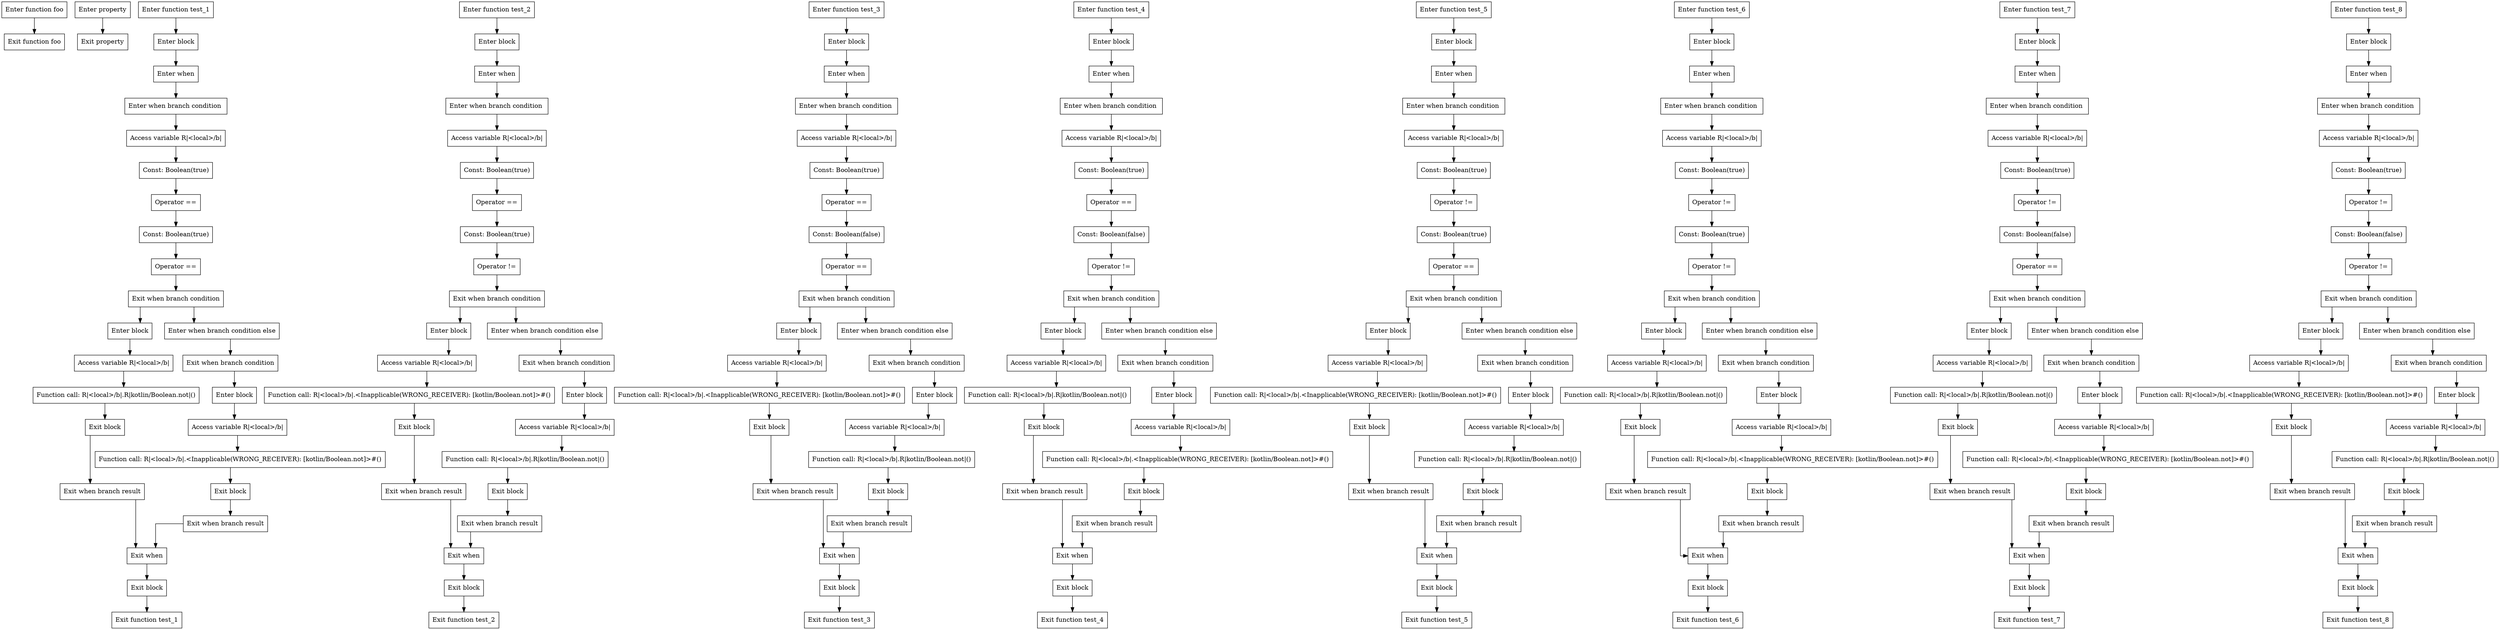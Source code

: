 digraph equalsToBoolean_kt {
graph [splines=ortho]

subgraph foo {
  0 [shape=box label="Enter function foo"];
  1 [shape=box label="Exit function foo"];

  0 -> {1};
}

subgraph val_b {
  2 [shape=box label="Enter property"];
  3 [shape=box label="Exit property"];

  2 -> {3};
}

subgraph test_1 {
  4 [shape=box label="Enter function test_1"];
  5 [shape=box label="Enter block"];
  6 [shape=box label="Enter when"];
  7 [shape=box label="Enter when branch condition "];
  8 [shape=box label="Access variable R|<local>/b|"];
  9 [shape=box label="Const: Boolean(true)"];
  10 [shape=box label="Operator =="];
  11 [shape=box label="Const: Boolean(true)"];
  12 [shape=box label="Operator =="];
  13 [shape=box label="Exit when branch condition"];
  14 [shape=box label="Enter block"];
  15 [shape=box label="Access variable R|<local>/b|"];
  16 [shape=box label="Function call: R|<local>/b|.R|kotlin/Boolean.not|()"];
  17 [shape=box label="Exit block"];
  18 [shape=box label="Exit when branch result"];
  19 [shape=box label="Enter when branch condition else"];
  20 [shape=box label="Exit when branch condition"];
  21 [shape=box label="Enter block"];
  22 [shape=box label="Access variable R|<local>/b|"];
  23 [shape=box label="Function call: R|<local>/b|.<Inapplicable(WRONG_RECEIVER): [kotlin/Boolean.not]>#()"];
  24 [shape=box label="Exit block"];
  25 [shape=box label="Exit when branch result"];
  26 [shape=box label="Exit when"];
  27 [shape=box label="Exit block"];
  28 [shape=box label="Exit function test_1"];

  4 -> {5};
  5 -> {6};
  6 -> {7};
  7 -> {8};
  8 -> {9};
  9 -> {10};
  10 -> {11};
  11 -> {12};
  12 -> {13};
  13 -> {14 19};
  14 -> {15};
  15 -> {16};
  16 -> {17};
  17 -> {18};
  18 -> {26};
  19 -> {20};
  20 -> {21};
  21 -> {22};
  22 -> {23};
  23 -> {24};
  24 -> {25};
  25 -> {26};
  26 -> {27};
  27 -> {28};
}

subgraph test_2 {
  29 [shape=box label="Enter function test_2"];
  30 [shape=box label="Enter block"];
  31 [shape=box label="Enter when"];
  32 [shape=box label="Enter when branch condition "];
  33 [shape=box label="Access variable R|<local>/b|"];
  34 [shape=box label="Const: Boolean(true)"];
  35 [shape=box label="Operator =="];
  36 [shape=box label="Const: Boolean(true)"];
  37 [shape=box label="Operator !="];
  38 [shape=box label="Exit when branch condition"];
  39 [shape=box label="Enter block"];
  40 [shape=box label="Access variable R|<local>/b|"];
  41 [shape=box label="Function call: R|<local>/b|.<Inapplicable(WRONG_RECEIVER): [kotlin/Boolean.not]>#()"];
  42 [shape=box label="Exit block"];
  43 [shape=box label="Exit when branch result"];
  44 [shape=box label="Enter when branch condition else"];
  45 [shape=box label="Exit when branch condition"];
  46 [shape=box label="Enter block"];
  47 [shape=box label="Access variable R|<local>/b|"];
  48 [shape=box label="Function call: R|<local>/b|.R|kotlin/Boolean.not|()"];
  49 [shape=box label="Exit block"];
  50 [shape=box label="Exit when branch result"];
  51 [shape=box label="Exit when"];
  52 [shape=box label="Exit block"];
  53 [shape=box label="Exit function test_2"];

  29 -> {30};
  30 -> {31};
  31 -> {32};
  32 -> {33};
  33 -> {34};
  34 -> {35};
  35 -> {36};
  36 -> {37};
  37 -> {38};
  38 -> {39 44};
  39 -> {40};
  40 -> {41};
  41 -> {42};
  42 -> {43};
  43 -> {51};
  44 -> {45};
  45 -> {46};
  46 -> {47};
  47 -> {48};
  48 -> {49};
  49 -> {50};
  50 -> {51};
  51 -> {52};
  52 -> {53};
}

subgraph test_3 {
  54 [shape=box label="Enter function test_3"];
  55 [shape=box label="Enter block"];
  56 [shape=box label="Enter when"];
  57 [shape=box label="Enter when branch condition "];
  58 [shape=box label="Access variable R|<local>/b|"];
  59 [shape=box label="Const: Boolean(true)"];
  60 [shape=box label="Operator =="];
  61 [shape=box label="Const: Boolean(false)"];
  62 [shape=box label="Operator =="];
  63 [shape=box label="Exit when branch condition"];
  64 [shape=box label="Enter block"];
  65 [shape=box label="Access variable R|<local>/b|"];
  66 [shape=box label="Function call: R|<local>/b|.<Inapplicable(WRONG_RECEIVER): [kotlin/Boolean.not]>#()"];
  67 [shape=box label="Exit block"];
  68 [shape=box label="Exit when branch result"];
  69 [shape=box label="Enter when branch condition else"];
  70 [shape=box label="Exit when branch condition"];
  71 [shape=box label="Enter block"];
  72 [shape=box label="Access variable R|<local>/b|"];
  73 [shape=box label="Function call: R|<local>/b|.R|kotlin/Boolean.not|()"];
  74 [shape=box label="Exit block"];
  75 [shape=box label="Exit when branch result"];
  76 [shape=box label="Exit when"];
  77 [shape=box label="Exit block"];
  78 [shape=box label="Exit function test_3"];

  54 -> {55};
  55 -> {56};
  56 -> {57};
  57 -> {58};
  58 -> {59};
  59 -> {60};
  60 -> {61};
  61 -> {62};
  62 -> {63};
  63 -> {64 69};
  64 -> {65};
  65 -> {66};
  66 -> {67};
  67 -> {68};
  68 -> {76};
  69 -> {70};
  70 -> {71};
  71 -> {72};
  72 -> {73};
  73 -> {74};
  74 -> {75};
  75 -> {76};
  76 -> {77};
  77 -> {78};
}

subgraph test_4 {
  79 [shape=box label="Enter function test_4"];
  80 [shape=box label="Enter block"];
  81 [shape=box label="Enter when"];
  82 [shape=box label="Enter when branch condition "];
  83 [shape=box label="Access variable R|<local>/b|"];
  84 [shape=box label="Const: Boolean(true)"];
  85 [shape=box label="Operator =="];
  86 [shape=box label="Const: Boolean(false)"];
  87 [shape=box label="Operator !="];
  88 [shape=box label="Exit when branch condition"];
  89 [shape=box label="Enter block"];
  90 [shape=box label="Access variable R|<local>/b|"];
  91 [shape=box label="Function call: R|<local>/b|.R|kotlin/Boolean.not|()"];
  92 [shape=box label="Exit block"];
  93 [shape=box label="Exit when branch result"];
  94 [shape=box label="Enter when branch condition else"];
  95 [shape=box label="Exit when branch condition"];
  96 [shape=box label="Enter block"];
  97 [shape=box label="Access variable R|<local>/b|"];
  98 [shape=box label="Function call: R|<local>/b|.<Inapplicable(WRONG_RECEIVER): [kotlin/Boolean.not]>#()"];
  99 [shape=box label="Exit block"];
  100 [shape=box label="Exit when branch result"];
  101 [shape=box label="Exit when"];
  102 [shape=box label="Exit block"];
  103 [shape=box label="Exit function test_4"];

  79 -> {80};
  80 -> {81};
  81 -> {82};
  82 -> {83};
  83 -> {84};
  84 -> {85};
  85 -> {86};
  86 -> {87};
  87 -> {88};
  88 -> {89 94};
  89 -> {90};
  90 -> {91};
  91 -> {92};
  92 -> {93};
  93 -> {101};
  94 -> {95};
  95 -> {96};
  96 -> {97};
  97 -> {98};
  98 -> {99};
  99 -> {100};
  100 -> {101};
  101 -> {102};
  102 -> {103};
}

subgraph test_5 {
  104 [shape=box label="Enter function test_5"];
  105 [shape=box label="Enter block"];
  106 [shape=box label="Enter when"];
  107 [shape=box label="Enter when branch condition "];
  108 [shape=box label="Access variable R|<local>/b|"];
  109 [shape=box label="Const: Boolean(true)"];
  110 [shape=box label="Operator !="];
  111 [shape=box label="Const: Boolean(true)"];
  112 [shape=box label="Operator =="];
  113 [shape=box label="Exit when branch condition"];
  114 [shape=box label="Enter block"];
  115 [shape=box label="Access variable R|<local>/b|"];
  116 [shape=box label="Function call: R|<local>/b|.<Inapplicable(WRONG_RECEIVER): [kotlin/Boolean.not]>#()"];
  117 [shape=box label="Exit block"];
  118 [shape=box label="Exit when branch result"];
  119 [shape=box label="Enter when branch condition else"];
  120 [shape=box label="Exit when branch condition"];
  121 [shape=box label="Enter block"];
  122 [shape=box label="Access variable R|<local>/b|"];
  123 [shape=box label="Function call: R|<local>/b|.R|kotlin/Boolean.not|()"];
  124 [shape=box label="Exit block"];
  125 [shape=box label="Exit when branch result"];
  126 [shape=box label="Exit when"];
  127 [shape=box label="Exit block"];
  128 [shape=box label="Exit function test_5"];

  104 -> {105};
  105 -> {106};
  106 -> {107};
  107 -> {108};
  108 -> {109};
  109 -> {110};
  110 -> {111};
  111 -> {112};
  112 -> {113};
  113 -> {114 119};
  114 -> {115};
  115 -> {116};
  116 -> {117};
  117 -> {118};
  118 -> {126};
  119 -> {120};
  120 -> {121};
  121 -> {122};
  122 -> {123};
  123 -> {124};
  124 -> {125};
  125 -> {126};
  126 -> {127};
  127 -> {128};
}

subgraph test_6 {
  129 [shape=box label="Enter function test_6"];
  130 [shape=box label="Enter block"];
  131 [shape=box label="Enter when"];
  132 [shape=box label="Enter when branch condition "];
  133 [shape=box label="Access variable R|<local>/b|"];
  134 [shape=box label="Const: Boolean(true)"];
  135 [shape=box label="Operator !="];
  136 [shape=box label="Const: Boolean(true)"];
  137 [shape=box label="Operator !="];
  138 [shape=box label="Exit when branch condition"];
  139 [shape=box label="Enter block"];
  140 [shape=box label="Access variable R|<local>/b|"];
  141 [shape=box label="Function call: R|<local>/b|.R|kotlin/Boolean.not|()"];
  142 [shape=box label="Exit block"];
  143 [shape=box label="Exit when branch result"];
  144 [shape=box label="Enter when branch condition else"];
  145 [shape=box label="Exit when branch condition"];
  146 [shape=box label="Enter block"];
  147 [shape=box label="Access variable R|<local>/b|"];
  148 [shape=box label="Function call: R|<local>/b|.<Inapplicable(WRONG_RECEIVER): [kotlin/Boolean.not]>#()"];
  149 [shape=box label="Exit block"];
  150 [shape=box label="Exit when branch result"];
  151 [shape=box label="Exit when"];
  152 [shape=box label="Exit block"];
  153 [shape=box label="Exit function test_6"];

  129 -> {130};
  130 -> {131};
  131 -> {132};
  132 -> {133};
  133 -> {134};
  134 -> {135};
  135 -> {136};
  136 -> {137};
  137 -> {138};
  138 -> {139 144};
  139 -> {140};
  140 -> {141};
  141 -> {142};
  142 -> {143};
  143 -> {151};
  144 -> {145};
  145 -> {146};
  146 -> {147};
  147 -> {148};
  148 -> {149};
  149 -> {150};
  150 -> {151};
  151 -> {152};
  152 -> {153};
}

subgraph test_7 {
  154 [shape=box label="Enter function test_7"];
  155 [shape=box label="Enter block"];
  156 [shape=box label="Enter when"];
  157 [shape=box label="Enter when branch condition "];
  158 [shape=box label="Access variable R|<local>/b|"];
  159 [shape=box label="Const: Boolean(true)"];
  160 [shape=box label="Operator !="];
  161 [shape=box label="Const: Boolean(false)"];
  162 [shape=box label="Operator =="];
  163 [shape=box label="Exit when branch condition"];
  164 [shape=box label="Enter block"];
  165 [shape=box label="Access variable R|<local>/b|"];
  166 [shape=box label="Function call: R|<local>/b|.R|kotlin/Boolean.not|()"];
  167 [shape=box label="Exit block"];
  168 [shape=box label="Exit when branch result"];
  169 [shape=box label="Enter when branch condition else"];
  170 [shape=box label="Exit when branch condition"];
  171 [shape=box label="Enter block"];
  172 [shape=box label="Access variable R|<local>/b|"];
  173 [shape=box label="Function call: R|<local>/b|.<Inapplicable(WRONG_RECEIVER): [kotlin/Boolean.not]>#()"];
  174 [shape=box label="Exit block"];
  175 [shape=box label="Exit when branch result"];
  176 [shape=box label="Exit when"];
  177 [shape=box label="Exit block"];
  178 [shape=box label="Exit function test_7"];

  154 -> {155};
  155 -> {156};
  156 -> {157};
  157 -> {158};
  158 -> {159};
  159 -> {160};
  160 -> {161};
  161 -> {162};
  162 -> {163};
  163 -> {164 169};
  164 -> {165};
  165 -> {166};
  166 -> {167};
  167 -> {168};
  168 -> {176};
  169 -> {170};
  170 -> {171};
  171 -> {172};
  172 -> {173};
  173 -> {174};
  174 -> {175};
  175 -> {176};
  176 -> {177};
  177 -> {178};
}

subgraph test_8 {
  179 [shape=box label="Enter function test_8"];
  180 [shape=box label="Enter block"];
  181 [shape=box label="Enter when"];
  182 [shape=box label="Enter when branch condition "];
  183 [shape=box label="Access variable R|<local>/b|"];
  184 [shape=box label="Const: Boolean(true)"];
  185 [shape=box label="Operator !="];
  186 [shape=box label="Const: Boolean(false)"];
  187 [shape=box label="Operator !="];
  188 [shape=box label="Exit when branch condition"];
  189 [shape=box label="Enter block"];
  190 [shape=box label="Access variable R|<local>/b|"];
  191 [shape=box label="Function call: R|<local>/b|.<Inapplicable(WRONG_RECEIVER): [kotlin/Boolean.not]>#()"];
  192 [shape=box label="Exit block"];
  193 [shape=box label="Exit when branch result"];
  194 [shape=box label="Enter when branch condition else"];
  195 [shape=box label="Exit when branch condition"];
  196 [shape=box label="Enter block"];
  197 [shape=box label="Access variable R|<local>/b|"];
  198 [shape=box label="Function call: R|<local>/b|.R|kotlin/Boolean.not|()"];
  199 [shape=box label="Exit block"];
  200 [shape=box label="Exit when branch result"];
  201 [shape=box label="Exit when"];
  202 [shape=box label="Exit block"];
  203 [shape=box label="Exit function test_8"];

  179 -> {180};
  180 -> {181};
  181 -> {182};
  182 -> {183};
  183 -> {184};
  184 -> {185};
  185 -> {186};
  186 -> {187};
  187 -> {188};
  188 -> {189 194};
  189 -> {190};
  190 -> {191};
  191 -> {192};
  192 -> {193};
  193 -> {201};
  194 -> {195};
  195 -> {196};
  196 -> {197};
  197 -> {198};
  198 -> {199};
  199 -> {200};
  200 -> {201};
  201 -> {202};
  202 -> {203};
}

}
